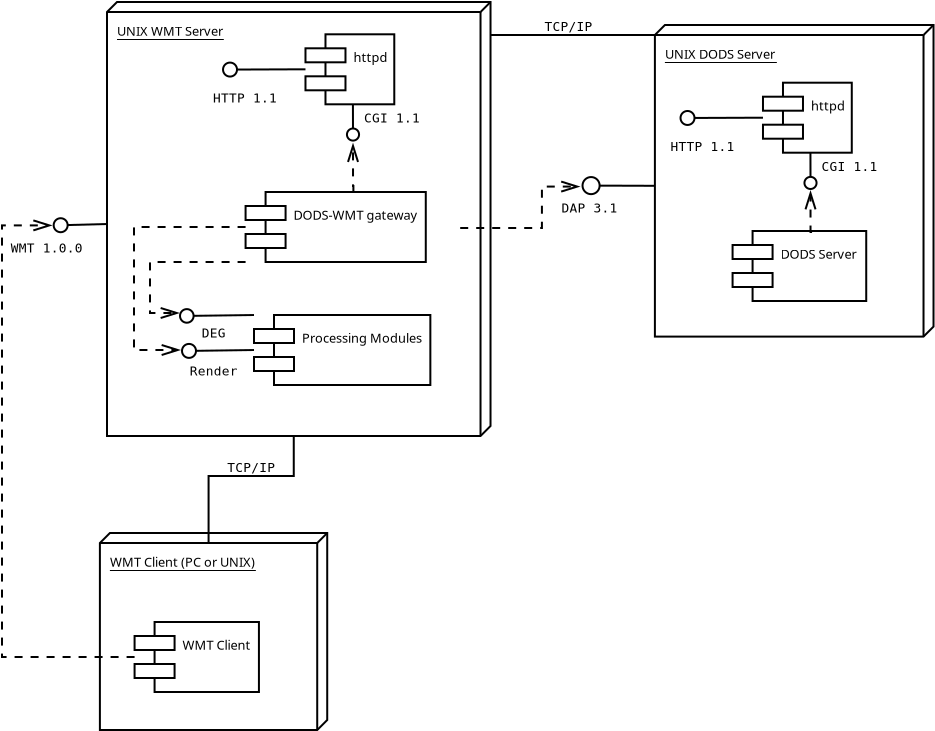<?xml version="1.0"?>
<diagram xmlns:dia="http://www.lysator.liu.se/~alla/dia/">
  <diagramdata>
    <attribute name="background">
      <color val="#ffffff"/>
    </attribute>
    <attribute name="paper">
      <composite type="paper">
        <attribute name="name">
          <string>#A4#</string>
        </attribute>
        <attribute name="tmargin">
          <real val="2.82"/>
        </attribute>
        <attribute name="bmargin">
          <real val="2.82"/>
        </attribute>
        <attribute name="lmargin">
          <real val="2.82"/>
        </attribute>
        <attribute name="rmargin">
          <real val="2.82"/>
        </attribute>
        <attribute name="is_portrait">
          <boolean val="true"/>
        </attribute>
        <attribute name="scaling">
          <real val="1"/>
        </attribute>
        <attribute name="fitto">
          <boolean val="false"/>
        </attribute>
      </composite>
    </attribute>
  </diagramdata>
  <layer name="Foreground" visible="true">
    <object type="UML - Association" version="0" id="O0">
      <attribute name="obj_pos">
        <point val="11.447,1.85"/>
      </attribute>
      <attribute name="obj_bb">
        <rectangle val="9.997,0.4;21.616,4.45"/>
      </attribute>
      <attribute name="orth_points">
        <point val="11.447,1.85"/>
        <point val="11.447,3"/>
        <point val="20.166,3"/>
      </attribute>
      <attribute name="orth_orient">
        <enum val="1"/>
        <enum val="0"/>
      </attribute>
      <attribute name="name">
        <string>#TCP/IP#</string>
      </attribute>
      <attribute name="direction">
        <enum val="0"/>
      </attribute>
      <attribute name="ends">
        <composite>
          <attribute name="role">
            <string/>
          </attribute>
          <attribute name="multiplicity">
            <string/>
          </attribute>
          <attribute name="arrow">
            <boolean val="false"/>
          </attribute>
          <attribute name="aggregate">
            <enum val="0"/>
          </attribute>
        </composite>
        <composite>
          <attribute name="role">
            <string/>
          </attribute>
          <attribute name="multiplicity">
            <string/>
          </attribute>
          <attribute name="arrow">
            <boolean val="false"/>
          </attribute>
          <attribute name="aggregate">
            <enum val="0"/>
          </attribute>
        </composite>
      </attribute>
      <connections>
        <connection handle="0" to="O1" connection="2"/>
        <connection handle="1" to="O8" connection="0"/>
      </connections>
    </object>
    <object type="UML - Node" version="0" id="O1">
      <attribute name="obj_pos">
        <point val="-7.229,1.85"/>
      </attribute>
      <attribute name="obj_bb">
        <rectangle val="-7.279,1.3;11.997,23.1"/>
      </attribute>
      <attribute name="elem_corner">
        <point val="-7.229,1.85"/>
      </attribute>
      <attribute name="elem_width">
        <real val="18.676"/>
      </attribute>
      <attribute name="elem_height">
        <real val="21.2"/>
      </attribute>
      <attribute name="name">
        <composite type="text">
          <attribute name="string">
            <string>#UNIX WMT Server#</string>
          </attribute>
          <attribute name="font">
            <font name="Helvetica"/>
          </attribute>
          <attribute name="height">
            <real val="0.8"/>
          </attribute>
          <attribute name="pos">
            <point val="-6.729,2.99"/>
          </attribute>
          <attribute name="color">
            <color val="#000000"/>
          </attribute>
          <attribute name="alignment">
            <enum val="0"/>
          </attribute>
        </composite>
      </attribute>
    </object>
    <object type="UML - Component" version="0" id="O2">
      <attribute name="obj_pos">
        <point val="-0.3,10.85"/>
      </attribute>
      <attribute name="obj_bb">
        <rectangle val="-0.35,10.8;10.531,14.4"/>
      </attribute>
      <attribute name="elem_corner">
        <point val="-0.3,10.85"/>
      </attribute>
      <attribute name="elem_width">
        <real val="10.781"/>
      </attribute>
      <attribute name="elem_height">
        <real val="3.5"/>
      </attribute>
      <attribute name="text">
        <composite type="text">
          <attribute name="string">
            <string>#DODS-WMT gateway#</string>
          </attribute>
          <attribute name="font">
            <font name="Helvetica"/>
          </attribute>
          <attribute name="height">
            <real val="0.8"/>
          </attribute>
          <attribute name="pos">
            <point val="2.1,12.25"/>
          </attribute>
          <attribute name="color">
            <color val="#000000"/>
          </attribute>
          <attribute name="alignment">
            <enum val="0"/>
          </attribute>
        </composite>
      </attribute>
    </object>
    <object type="UML - Component" version="0" id="O3">
      <attribute name="obj_pos">
        <point val="2.695,2.965"/>
      </attribute>
      <attribute name="obj_bb">
        <rectangle val="2.645,2.915;7.49,6.515"/>
      </attribute>
      <attribute name="elem_corner">
        <point val="2.695,2.965"/>
      </attribute>
      <attribute name="elem_width">
        <real val="4.745"/>
      </attribute>
      <attribute name="elem_height">
        <real val="3.5"/>
      </attribute>
      <attribute name="text">
        <composite type="text">
          <attribute name="string">
            <string>#httpd#</string>
          </attribute>
          <attribute name="font">
            <font name="Helvetica"/>
          </attribute>
          <attribute name="height">
            <real val="0.8"/>
          </attribute>
          <attribute name="pos">
            <point val="5.095,4.365"/>
          </attribute>
          <attribute name="color">
            <color val="#000000"/>
          </attribute>
          <attribute name="alignment">
            <enum val="0"/>
          </attribute>
        </composite>
      </attribute>
    </object>
    <object type="UML - Implements" version="0" id="O4">
      <attribute name="obj_pos">
        <point val="5.067,6.465"/>
      </attribute>
      <attribute name="obj_bb">
        <rectangle val="4.718,6.415;9.266,8.33"/>
      </attribute>
      <attribute name="conn_endpoints">
        <point val="5.067,6.465"/>
        <point val="5.072,8.28"/>
      </attribute>
      <attribute name="diameter">
        <real val="0.606"/>
      </attribute>
      <attribute name="text">
        <string>#CGI 1.1#</string>
      </attribute>
      <attribute name="text_pos">
        <point val="5.622,7.38"/>
      </attribute>
      <connections>
        <connection handle="0" to="O3" connection="6"/>
      </connections>
    </object>
    <object type="UML - Dependency" version="0" id="O5">
      <attribute name="obj_pos">
        <point val="5.091,10.85"/>
      </attribute>
      <attribute name="obj_bb">
        <rectangle val="4.222,7.53;5.941,11.7"/>
      </attribute>
      <attribute name="orth_points">
        <point val="5.091,10.85"/>
        <point val="5.091,10.55"/>
        <point val="5.072,10.55"/>
        <point val="5.072,8.38"/>
      </attribute>
      <attribute name="orth_orient">
        <enum val="1"/>
        <enum val="0"/>
        <enum val="1"/>
      </attribute>
      <attribute name="draw_arrow">
        <boolean val="true"/>
      </attribute>
      <attribute name="name">
        <string/>
      </attribute>
      <attribute name="stereotype">
        <string/>
      </attribute>
      <connections>
        <connection handle="0" to="O2" connection="1"/>
      </connections>
    </object>
    <object type="UML - Implements" version="0" id="O6">
      <attribute name="obj_pos">
        <point val="2.695,4.715"/>
      </attribute>
      <attribute name="obj_bb">
        <rectangle val="-1.978,4.329;2.745,6.635"/>
      </attribute>
      <attribute name="conn_endpoints">
        <point val="2.695,4.715"/>
        <point val="-1.428,4.73"/>
      </attribute>
      <attribute name="diameter">
        <real val="0.7"/>
      </attribute>
      <attribute name="text">
        <string>#HTTP 1.1#</string>
      </attribute>
      <attribute name="text_pos">
        <point val="-1.928,6.38"/>
      </attribute>
      <connections>
        <connection handle="0" to="O3" connection="3"/>
      </connections>
    </object>
    <object type="UML - Implements" version="0" id="O7">
      <attribute name="obj_pos">
        <point val="-7.229,12.45"/>
      </attribute>
      <attribute name="obj_bb">
        <rectangle val="-12.096,12.111;-7.179,14.126"/>
      </attribute>
      <attribute name="conn_endpoints">
        <point val="-7.229,12.45"/>
        <point val="-9.896,12.52"/>
      </attribute>
      <attribute name="diameter">
        <real val="0.7"/>
      </attribute>
      <attribute name="text">
        <string>#WMT 1.0.0#</string>
      </attribute>
      <attribute name="text_pos">
        <point val="-12.046,13.87"/>
      </attribute>
      <connections>
        <connection handle="0" to="O1" connection="3"/>
      </connections>
    </object>
    <object type="UML - Node" version="0" id="O8">
      <attribute name="obj_pos">
        <point val="20.166,3"/>
      </attribute>
      <attribute name="obj_bb">
        <rectangle val="20.116,2.45;34.147,18.129"/>
      </attribute>
      <attribute name="elem_corner">
        <point val="20.166,3"/>
      </attribute>
      <attribute name="elem_width">
        <real val="13.431"/>
      </attribute>
      <attribute name="elem_height">
        <real val="15.079"/>
      </attribute>
      <attribute name="name">
        <composite type="text">
          <attribute name="string">
            <string>#UNIX DODS Server#</string>
          </attribute>
          <attribute name="font">
            <font name="Helvetica"/>
          </attribute>
          <attribute name="height">
            <real val="0.8"/>
          </attribute>
          <attribute name="pos">
            <point val="20.666,4.14"/>
          </attribute>
          <attribute name="color">
            <color val="#000000"/>
          </attribute>
          <attribute name="alignment">
            <enum val="0"/>
          </attribute>
        </composite>
      </attribute>
    </object>
    <object type="UML - Component" version="0" id="O9">
      <attribute name="obj_pos">
        <point val="25.57,5.385"/>
      </attribute>
      <attribute name="obj_bb">
        <rectangle val="25.52,5.335;30.365,8.935"/>
      </attribute>
      <attribute name="elem_corner">
        <point val="25.57,5.385"/>
      </attribute>
      <attribute name="elem_width">
        <real val="4.745"/>
      </attribute>
      <attribute name="elem_height">
        <real val="3.5"/>
      </attribute>
      <attribute name="text">
        <composite type="text">
          <attribute name="string">
            <string>#httpd#</string>
          </attribute>
          <attribute name="font">
            <font name="Helvetica"/>
          </attribute>
          <attribute name="height">
            <real val="0.8"/>
          </attribute>
          <attribute name="pos">
            <point val="27.97,6.785"/>
          </attribute>
          <attribute name="color">
            <color val="#000000"/>
          </attribute>
          <attribute name="alignment">
            <enum val="0"/>
          </attribute>
        </composite>
      </attribute>
    </object>
    <object type="UML - Component" version="0" id="O10">
      <attribute name="obj_pos">
        <point val="24.05,12.8"/>
      </attribute>
      <attribute name="obj_bb">
        <rectangle val="24,12.75;31.948,16.35"/>
      </attribute>
      <attribute name="elem_corner">
        <point val="24.05,12.8"/>
      </attribute>
      <attribute name="elem_width">
        <real val="7.848"/>
      </attribute>
      <attribute name="elem_height">
        <real val="3.5"/>
      </attribute>
      <attribute name="text">
        <composite type="text">
          <attribute name="string">
            <string>#DODS Server#</string>
          </attribute>
          <attribute name="font">
            <font name="Helvetica"/>
          </attribute>
          <attribute name="height">
            <real val="0.8"/>
          </attribute>
          <attribute name="pos">
            <point val="26.45,14.2"/>
          </attribute>
          <attribute name="color">
            <color val="#000000"/>
          </attribute>
          <attribute name="alignment">
            <enum val="0"/>
          </attribute>
        </composite>
      </attribute>
    </object>
    <object type="UML - Implements" version="0" id="O11">
      <attribute name="obj_pos">
        <point val="27.943,8.885"/>
      </attribute>
      <attribute name="obj_bb">
        <rectangle val="27.594,8.835;32.141,10.75"/>
      </attribute>
      <attribute name="conn_endpoints">
        <point val="27.943,8.885"/>
        <point val="27.947,10.7"/>
      </attribute>
      <attribute name="diameter">
        <real val="0.606"/>
      </attribute>
      <attribute name="text">
        <string>#CGI 1.1#</string>
      </attribute>
      <attribute name="text_pos">
        <point val="28.497,9.8"/>
      </attribute>
      <connections>
        <connection handle="0" to="O9" connection="6"/>
      </connections>
    </object>
    <object type="UML - Dependency" version="0" id="O12">
      <attribute name="obj_pos">
        <point val="27.974,12.8"/>
      </attribute>
      <attribute name="obj_bb">
        <rectangle val="27.097,9.9;28.824,13.7"/>
      </attribute>
      <attribute name="orth_points">
        <point val="27.974,12.8"/>
        <point val="27.974,12.85"/>
        <point val="27.947,12.85"/>
        <point val="27.947,10.75"/>
      </attribute>
      <attribute name="orth_orient">
        <enum val="1"/>
        <enum val="0"/>
        <enum val="1"/>
      </attribute>
      <attribute name="draw_arrow">
        <boolean val="true"/>
      </attribute>
      <attribute name="name">
        <string/>
      </attribute>
      <attribute name="stereotype">
        <string/>
      </attribute>
      <connections>
        <connection handle="0" to="O10" connection="1"/>
      </connections>
    </object>
    <object type="UML - Implements" version="0" id="O13">
      <attribute name="obj_pos">
        <point val="25.57,7.135"/>
      </attribute>
      <attribute name="obj_bb">
        <rectangle val="20.897,6.749;25.62,9.055"/>
      </attribute>
      <attribute name="conn_endpoints">
        <point val="25.57,7.135"/>
        <point val="21.447,7.15"/>
      </attribute>
      <attribute name="diameter">
        <real val="0.7"/>
      </attribute>
      <attribute name="text">
        <string>#HTTP 1.1#</string>
      </attribute>
      <attribute name="text_pos">
        <point val="20.947,8.8"/>
      </attribute>
      <connections>
        <connection handle="0" to="O9" connection="3"/>
      </connections>
    </object>
    <object type="UML - Implements" version="0" id="O14">
      <attribute name="obj_pos">
        <point val="20.166,10.54"/>
      </attribute>
      <attribute name="obj_bb">
        <rectangle val="15.447,10.052;20.216,12.134"/>
      </attribute>
      <attribute name="conn_endpoints">
        <point val="20.166,10.54"/>
        <point val="16.547,10.529"/>
      </attribute>
      <attribute name="diameter">
        <real val="0.856"/>
      </attribute>
      <attribute name="text">
        <string>#DAP 3.1#</string>
      </attribute>
      <attribute name="text_pos">
        <point val="15.497,11.879"/>
      </attribute>
      <connections>
        <connection handle="0" to="O8" connection="3"/>
      </connections>
    </object>
    <object type="UML - Node" version="0" id="O15">
      <attribute name="obj_pos">
        <point val="-7.584,28.4"/>
      </attribute>
      <attribute name="obj_bb">
        <rectangle val="-7.634,27.85;3.833,37.8"/>
      </attribute>
      <attribute name="elem_corner">
        <point val="-7.584,28.4"/>
      </attribute>
      <attribute name="elem_width">
        <real val="10.866"/>
      </attribute>
      <attribute name="elem_height">
        <real val="9.35"/>
      </attribute>
      <attribute name="name">
        <composite type="text">
          <attribute name="string">
            <string>#WMT Client (PC or UNIX)#</string>
          </attribute>
          <attribute name="font">
            <font name="Helvetica"/>
          </attribute>
          <attribute name="height">
            <real val="0.8"/>
          </attribute>
          <attribute name="pos">
            <point val="-7.084,29.54"/>
          </attribute>
          <attribute name="color">
            <color val="#000000"/>
          </attribute>
          <attribute name="alignment">
            <enum val="0"/>
          </attribute>
        </composite>
      </attribute>
    </object>
    <object type="UML - Component" version="0" id="O16">
      <attribute name="obj_pos">
        <point val="-5.85,32.35"/>
      </attribute>
      <attribute name="obj_bb">
        <rectangle val="-5.9,32.3;1.321,35.9"/>
      </attribute>
      <attribute name="elem_corner">
        <point val="-5.85,32.35"/>
      </attribute>
      <attribute name="elem_width">
        <real val="7.121"/>
      </attribute>
      <attribute name="elem_height">
        <real val="3.5"/>
      </attribute>
      <attribute name="text">
        <composite type="text">
          <attribute name="string">
            <string>#WMT Client#</string>
          </attribute>
          <attribute name="font">
            <font name="Helvetica"/>
          </attribute>
          <attribute name="height">
            <real val="0.8"/>
          </attribute>
          <attribute name="pos">
            <point val="-3.45,33.75"/>
          </attribute>
          <attribute name="color">
            <color val="#000000"/>
          </attribute>
          <attribute name="alignment">
            <enum val="0"/>
          </attribute>
        </composite>
      </attribute>
    </object>
    <object type="UML - Dependency" version="0" id="O17">
      <attribute name="obj_pos">
        <point val="-5.85,34.1"/>
      </attribute>
      <attribute name="obj_bb">
        <rectangle val="-13.329,11.67;-5,34.95"/>
      </attribute>
      <attribute name="orth_points">
        <point val="-5.85,34.1"/>
        <point val="-12.479,34.1"/>
        <point val="-12.479,12.52"/>
        <point val="-9.946,12.52"/>
      </attribute>
      <attribute name="orth_orient">
        <enum val="0"/>
        <enum val="1"/>
        <enum val="0"/>
      </attribute>
      <attribute name="draw_arrow">
        <boolean val="true"/>
      </attribute>
      <attribute name="name">
        <string/>
      </attribute>
      <attribute name="stereotype">
        <string/>
      </attribute>
      <connections>
        <connection handle="0" to="O16" connection="3"/>
      </connections>
    </object>
    <object type="UML - Dependency" version="0" id="O18">
      <attribute name="obj_pos">
        <point val="10.481,12.6"/>
      </attribute>
      <attribute name="obj_bb">
        <rectangle val="9.631,9.729;17.297,13.5"/>
      </attribute>
      <attribute name="orth_points">
        <point val="10.481,12.6"/>
        <point val="10.481,12.65"/>
        <point val="14.517,12.65"/>
        <point val="14.517,10.579"/>
        <point val="16.447,10.579"/>
      </attribute>
      <attribute name="orth_orient">
        <enum val="1"/>
        <enum val="0"/>
        <enum val="1"/>
        <enum val="0"/>
      </attribute>
      <attribute name="draw_arrow">
        <boolean val="true"/>
      </attribute>
      <attribute name="name">
        <string/>
      </attribute>
      <attribute name="stereotype">
        <string/>
      </attribute>
      <connections>
        <connection handle="0" to="O2" connection="4"/>
      </connections>
    </object>
    <object type="UML - Association" version="0" id="O19">
      <attribute name="obj_pos">
        <point val="-2.15,28.4"/>
      </attribute>
      <attribute name="obj_bb">
        <rectangle val="-3.6,21.6;3.559,30"/>
      </attribute>
      <attribute name="orth_points">
        <point val="-2.15,28.4"/>
        <point val="-2.15,25.05"/>
        <point val="2.109,25.05"/>
        <point val="2.109,23.05"/>
      </attribute>
      <attribute name="orth_orient">
        <enum val="1"/>
        <enum val="0"/>
        <enum val="1"/>
      </attribute>
      <attribute name="name">
        <string>#TCP/IP#</string>
      </attribute>
      <attribute name="direction">
        <enum val="0"/>
      </attribute>
      <attribute name="ends">
        <composite>
          <attribute name="role">
            <string/>
          </attribute>
          <attribute name="multiplicity">
            <string/>
          </attribute>
          <attribute name="arrow">
            <boolean val="false"/>
          </attribute>
          <attribute name="aggregate">
            <enum val="0"/>
          </attribute>
        </composite>
        <composite>
          <attribute name="role">
            <string/>
          </attribute>
          <attribute name="multiplicity">
            <string/>
          </attribute>
          <attribute name="arrow">
            <boolean val="false"/>
          </attribute>
          <attribute name="aggregate">
            <enum val="0"/>
          </attribute>
        </composite>
      </attribute>
      <connections>
        <connection handle="0" to="O15" connection="1"/>
        <connection handle="1" to="O1" connection="6"/>
      </connections>
    </object>
    <object type="UML - Component" version="0" id="O20">
      <attribute name="obj_pos">
        <point val="0.121,17"/>
      </attribute>
      <attribute name="obj_bb">
        <rectangle val="0.071,16.95;10.225,20.55"/>
      </attribute>
      <attribute name="elem_corner">
        <point val="0.121,17"/>
      </attribute>
      <attribute name="elem_width">
        <real val="10.054"/>
      </attribute>
      <attribute name="elem_height">
        <real val="3.5"/>
      </attribute>
      <attribute name="text">
        <composite type="text">
          <attribute name="string">
            <string>#Processing Modules#</string>
          </attribute>
          <attribute name="font">
            <font name="Helvetica"/>
          </attribute>
          <attribute name="height">
            <real val="0.8"/>
          </attribute>
          <attribute name="pos">
            <point val="2.521,18.4"/>
          </attribute>
          <attribute name="color">
            <color val="#000000"/>
          </attribute>
          <attribute name="alignment">
            <enum val="0"/>
          </attribute>
        </composite>
      </attribute>
    </object>
    <object type="UML - Implements" version="0" id="O21">
      <attribute name="obj_pos">
        <point val="0.121,17"/>
      </attribute>
      <attribute name="obj_bb">
        <rectangle val="-3.629,16.655;0.171,18.375"/>
      </attribute>
      <attribute name="conn_endpoints">
        <point val="0.121,17"/>
        <point val="-3.579,17.05"/>
      </attribute>
      <attribute name="diameter">
        <real val="0.681"/>
      </attribute>
      <attribute name="text">
        <string>#DEG#</string>
      </attribute>
      <attribute name="text_pos">
        <point val="-2.496,18.12"/>
      </attribute>
      <connections>
        <connection handle="0" to="O20" connection="0"/>
      </connections>
    </object>
    <object type="UML - Implements" version="0" id="O22">
      <attribute name="obj_pos">
        <point val="0.121,18.75"/>
      </attribute>
      <attribute name="obj_bb">
        <rectangle val="-3.529,18.395;0.171,20.276"/>
      </attribute>
      <attribute name="conn_endpoints">
        <point val="0.121,18.75"/>
        <point val="-3.479,18.8"/>
      </attribute>
      <attribute name="diameter">
        <real val="0.7"/>
      </attribute>
      <attribute name="text">
        <string>#Render#</string>
      </attribute>
      <attribute name="text_pos">
        <point val="-3.096,20.02"/>
      </attribute>
      <connections>
        <connection handle="0" to="O20" connection="3"/>
      </connections>
    </object>
    <object type="UML - Dependency" version="0" id="O23">
      <attribute name="obj_pos">
        <point val="-0.3,14.35"/>
      </attribute>
      <attribute name="obj_bb">
        <rectangle val="-5.929,13.5;0.55,17.75"/>
      </attribute>
      <attribute name="orth_points">
        <point val="-0.3,14.35"/>
        <point val="-5.079,14.35"/>
        <point val="-5.079,16.9"/>
        <point val="-3.579,16.9"/>
      </attribute>
      <attribute name="orth_orient">
        <enum val="0"/>
        <enum val="1"/>
        <enum val="0"/>
      </attribute>
      <attribute name="draw_arrow">
        <boolean val="true"/>
      </attribute>
      <attribute name="name">
        <string/>
      </attribute>
      <attribute name="stereotype">
        <string/>
      </attribute>
      <connections>
        <connection handle="0" to="O2" connection="5"/>
      </connections>
    </object>
    <object type="UML - Dependency" version="0" id="O24">
      <attribute name="obj_pos">
        <point val="-0.3,12.6"/>
      </attribute>
      <attribute name="obj_bb">
        <rectangle val="-6.729,11.75;0.55,19.6"/>
      </attribute>
      <attribute name="orth_points">
        <point val="-0.3,12.6"/>
        <point val="-5.879,12.6"/>
        <point val="-5.879,18.75"/>
        <point val="-3.529,18.75"/>
      </attribute>
      <attribute name="orth_orient">
        <enum val="0"/>
        <enum val="1"/>
        <enum val="0"/>
      </attribute>
      <attribute name="draw_arrow">
        <boolean val="true"/>
      </attribute>
      <attribute name="name">
        <string/>
      </attribute>
      <attribute name="stereotype">
        <string/>
      </attribute>
      <connections>
        <connection handle="0" to="O2" connection="3"/>
      </connections>
    </object>
  </layer>
  <layer name="Background" visible="true"/>
</diagram>
